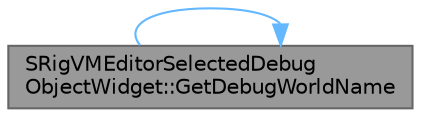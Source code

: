 digraph "SRigVMEditorSelectedDebugObjectWidget::GetDebugWorldName"
{
 // INTERACTIVE_SVG=YES
 // LATEX_PDF_SIZE
  bgcolor="transparent";
  edge [fontname=Helvetica,fontsize=10,labelfontname=Helvetica,labelfontsize=10];
  node [fontname=Helvetica,fontsize=10,shape=box,height=0.2,width=0.4];
  rankdir="LR";
  Node1 [id="Node000001",label="SRigVMEditorSelectedDebug\lObjectWidget::GetDebugWorldName",height=0.2,width=0.4,color="gray40", fillcolor="grey60", style="filled", fontcolor="black",tooltip="Returns the name of the current debug actor."];
  Node1 -> Node1 [id="edge1_Node000001_Node000001",color="steelblue1",style="solid",tooltip=" "];
}
